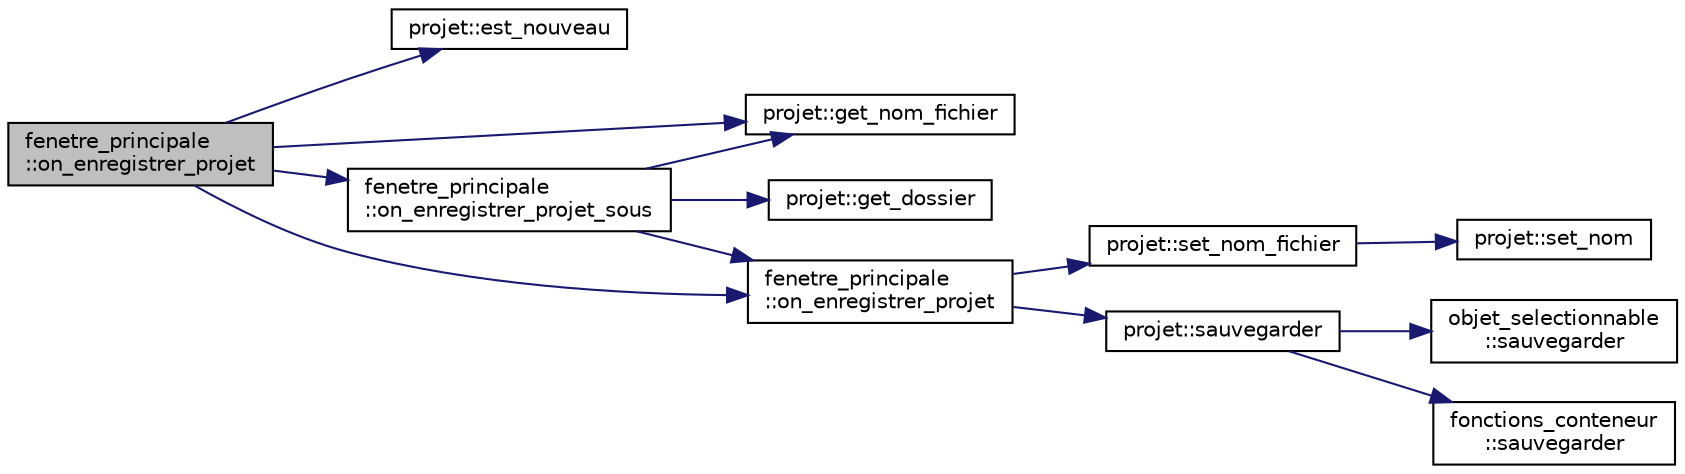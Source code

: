 digraph "fenetre_principale::on_enregistrer_projet"
{
  edge [fontname="Helvetica",fontsize="10",labelfontname="Helvetica",labelfontsize="10"];
  node [fontname="Helvetica",fontsize="10",shape=record];
  rankdir="LR";
  Node1113 [label="fenetre_principale\l::on_enregistrer_projet",height=0.2,width=0.4,color="black", fillcolor="grey75", style="filled", fontcolor="black"];
  Node1113 -> Node1114 [color="midnightblue",fontsize="10",style="solid",fontname="Helvetica"];
  Node1114 [label="projet::est_nouveau",height=0.2,width=0.4,color="black", fillcolor="white", style="filled",URL="$classprojet.html#a5ec26ee61a91af62a268bb85263d6a30"];
  Node1113 -> Node1115 [color="midnightblue",fontsize="10",style="solid",fontname="Helvetica"];
  Node1115 [label="fenetre_principale\l::on_enregistrer_projet_sous",height=0.2,width=0.4,color="black", fillcolor="white", style="filled",URL="$classfenetre__principale.html#adaef8393373145bd29e7c168b518ede4",tooltip="Enregistre un projet donné sous. "];
  Node1115 -> Node1116 [color="midnightblue",fontsize="10",style="solid",fontname="Helvetica"];
  Node1116 [label="projet::get_nom_fichier",height=0.2,width=0.4,color="black", fillcolor="white", style="filled",URL="$classprojet.html#ab67c8da12f04d10144f42b4541dcacbc"];
  Node1115 -> Node1117 [color="midnightblue",fontsize="10",style="solid",fontname="Helvetica"];
  Node1117 [label="projet::get_dossier",height=0.2,width=0.4,color="black", fillcolor="white", style="filled",URL="$classprojet.html#a090c95e58831875cf4e81928c1d75b7e"];
  Node1115 -> Node1118 [color="midnightblue",fontsize="10",style="solid",fontname="Helvetica"];
  Node1118 [label="fenetre_principale\l::on_enregistrer_projet",height=0.2,width=0.4,color="black", fillcolor="white", style="filled",URL="$classfenetre__principale.html#a31a75b71153c61bb51cc1226eed99cfa",tooltip="Enregistre un projet donné avec un nom de fichier spécifié. "];
  Node1118 -> Node1119 [color="midnightblue",fontsize="10",style="solid",fontname="Helvetica"];
  Node1119 [label="projet::set_nom_fichier",height=0.2,width=0.4,color="black", fillcolor="white", style="filled",URL="$classprojet.html#ad8800652d03f73eaad197af702d3d133"];
  Node1119 -> Node1120 [color="midnightblue",fontsize="10",style="solid",fontname="Helvetica"];
  Node1120 [label="projet::set_nom",height=0.2,width=0.4,color="black", fillcolor="white", style="filled",URL="$classprojet.html#a3020254e65eb57b4c36bf7990021ad2b"];
  Node1118 -> Node1121 [color="midnightblue",fontsize="10",style="solid",fontname="Helvetica"];
  Node1121 [label="projet::sauvegarder",height=0.2,width=0.4,color="black", fillcolor="white", style="filled",URL="$classprojet.html#a83aaa7aa7215729f319047a1f74d0a31"];
  Node1121 -> Node1122 [color="midnightblue",fontsize="10",style="solid",fontname="Helvetica"];
  Node1122 [label="objet_selectionnable\l::sauvegarder",height=0.2,width=0.4,color="black", fillcolor="white", style="filled",URL="$classobjet__selectionnable.html#af4f1e02d8ede68cfb073770ed85e4899"];
  Node1121 -> Node1123 [color="midnightblue",fontsize="10",style="solid",fontname="Helvetica"];
  Node1123 [label="fonctions_conteneur\l::sauvegarder",height=0.2,width=0.4,color="black", fillcolor="white", style="filled",URL="$classfonctions__conteneur.html#a45ec80993babd844410c429794357871"];
  Node1113 -> Node1118 [color="midnightblue",fontsize="10",style="solid",fontname="Helvetica"];
  Node1113 -> Node1116 [color="midnightblue",fontsize="10",style="solid",fontname="Helvetica"];
}
